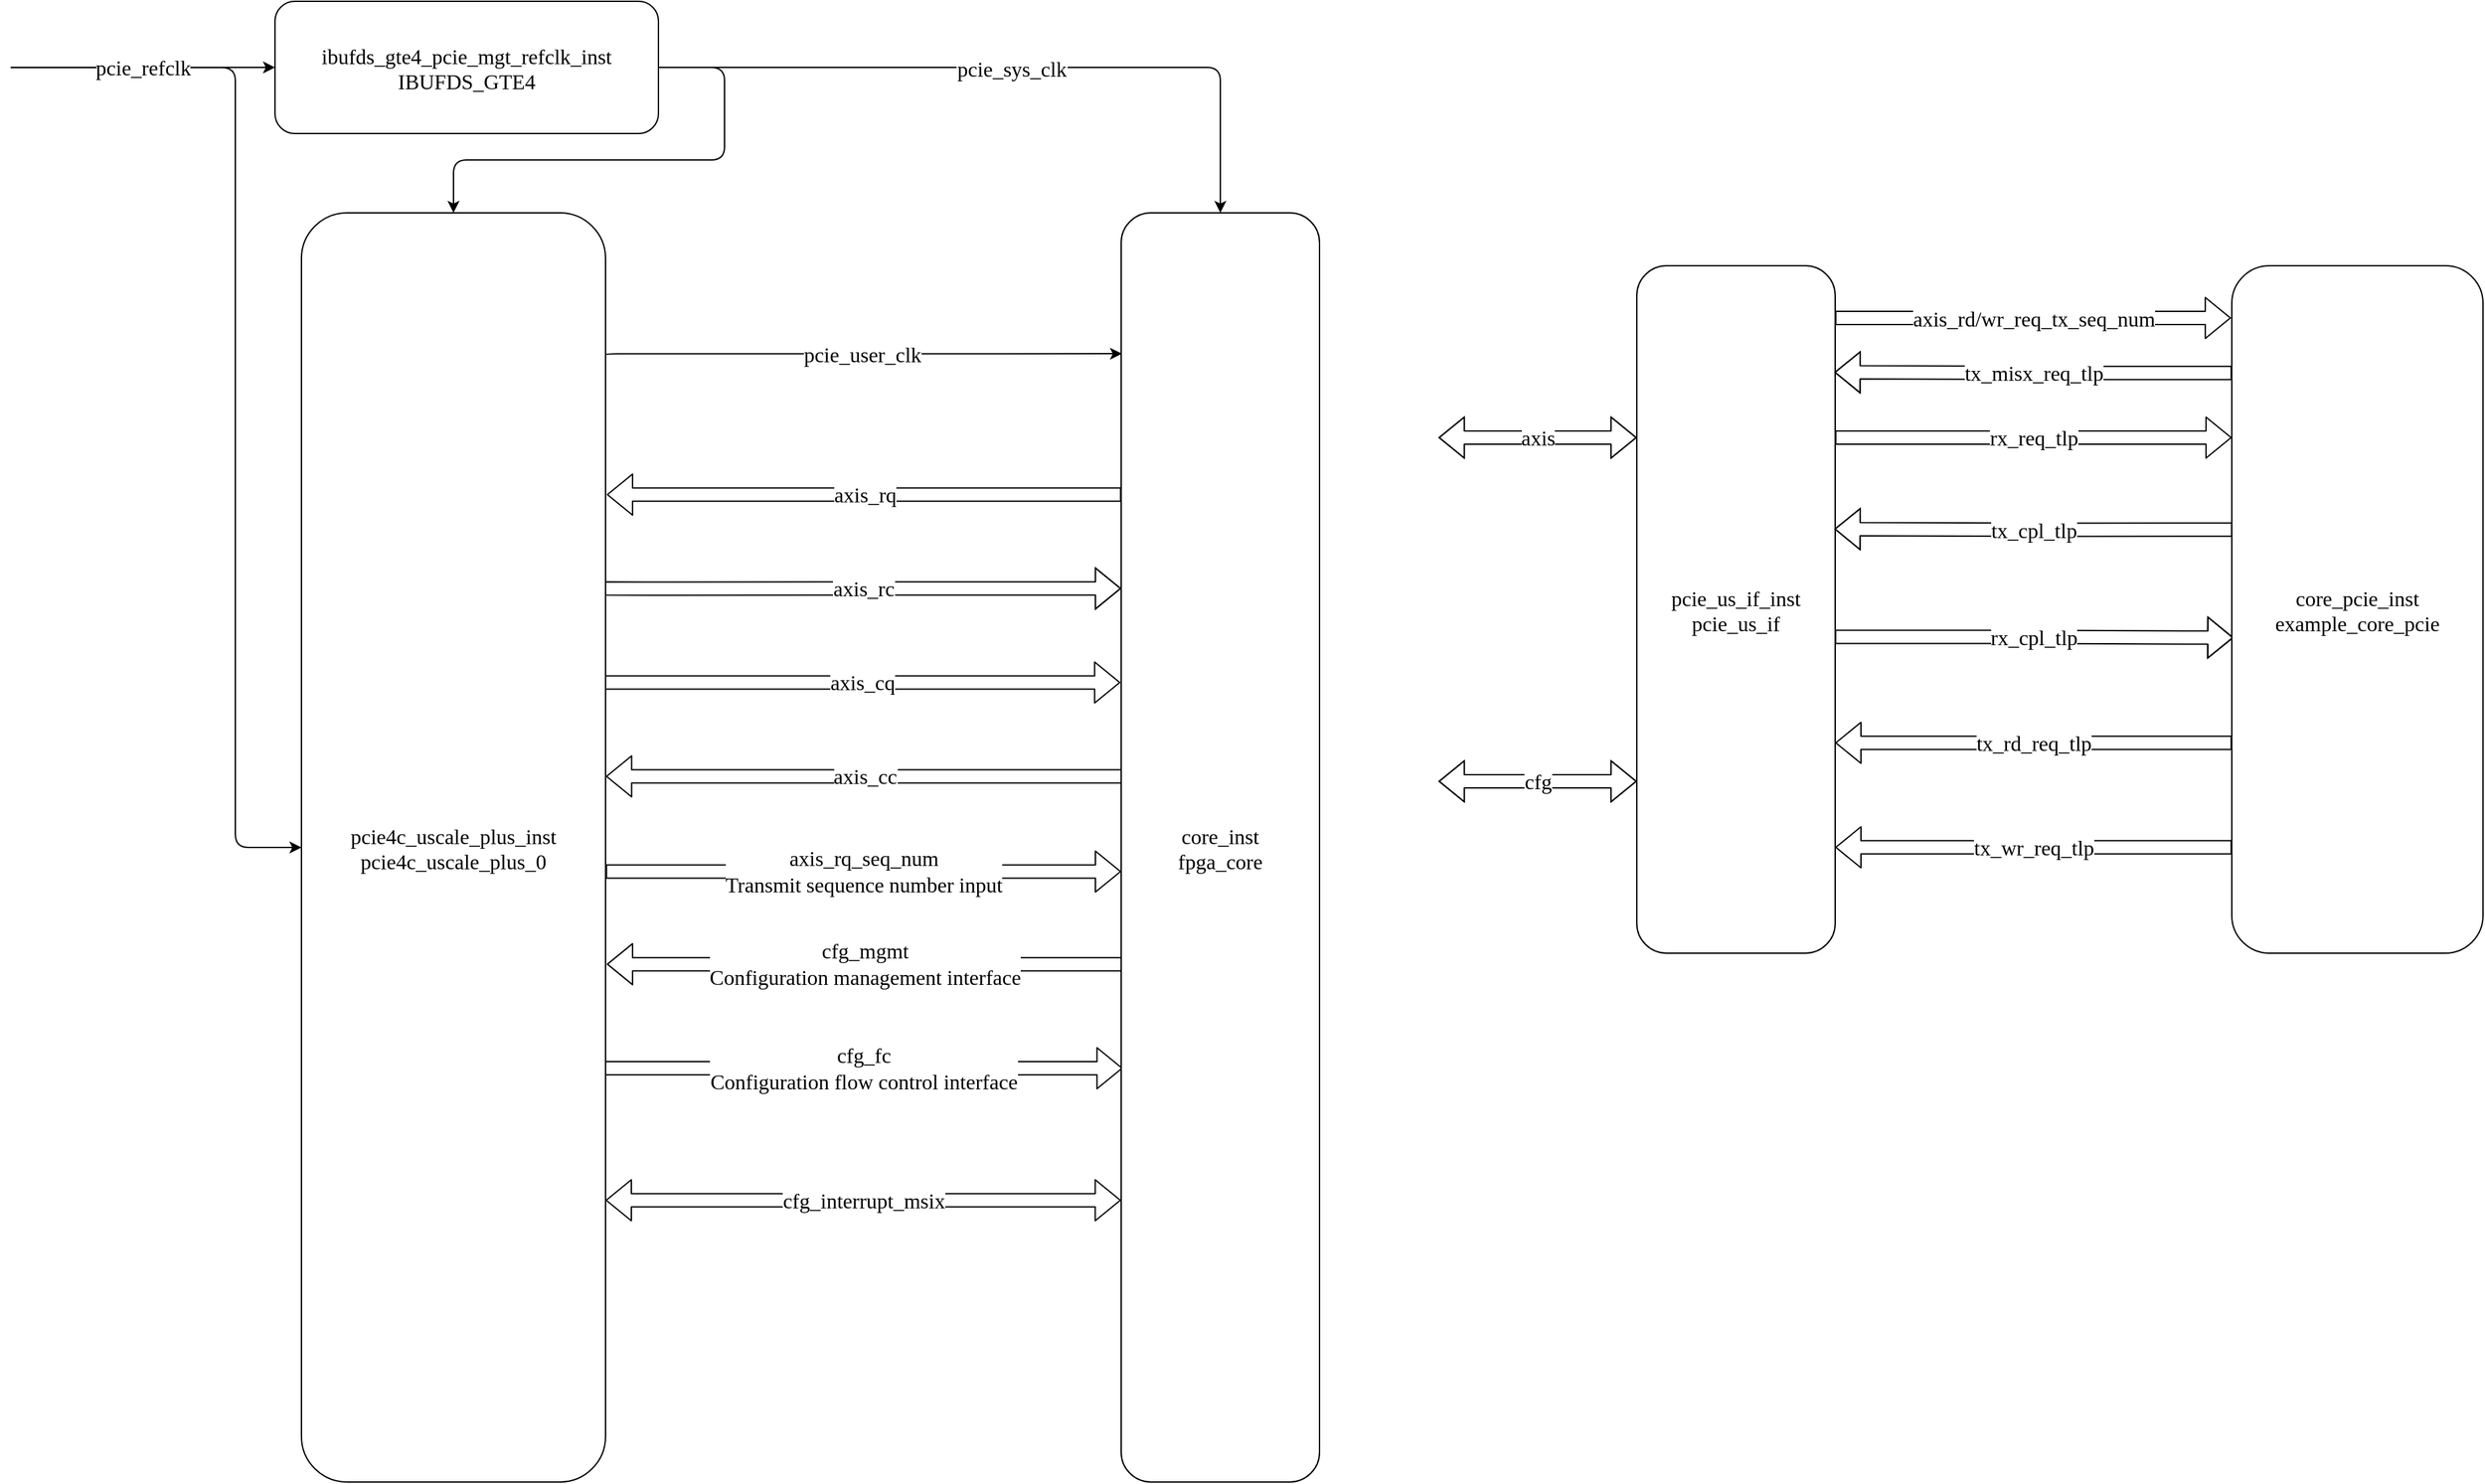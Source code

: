 <mxfile>
    <diagram id="QEwpItdeR5jyXn-44aS1" name="u50">
        <mxGraphModel dx="864" dy="512" grid="1" gridSize="10" guides="1" tooltips="1" connect="1" arrows="1" fold="1" page="1" pageScale="1" pageWidth="827" pageHeight="1169" math="0" shadow="0">
            <root>
                <mxCell id="0"/>
                <mxCell id="1" parent="0"/>
                <mxCell id="11" value="" style="edgeStyle=orthogonalEdgeStyle;html=1;fontFamily=Verdana;fontSize=16;fontColor=default;entryX=0.5;entryY=0;entryDx=0;entryDy=0;exitX=1;exitY=0.5;exitDx=0;exitDy=0;" parent="1" source="4" target="6" edge="1">
                    <mxGeometry relative="1" as="geometry">
                        <mxPoint x="740" y="330" as="targetPoint"/>
                        <Array as="points">
                            <mxPoint x="660" y="330"/>
                            <mxPoint x="660" y="400"/>
                            <mxPoint x="455" y="400"/>
                        </Array>
                    </mxGeometry>
                </mxCell>
                <mxCell id="14" value="pcie_sys_clk" style="edgeStyle=orthogonalEdgeStyle;entryX=0.5;entryY=0;entryDx=0;entryDy=0;fontFamily=Verdana;fontSize=16;fontColor=default;" parent="1" source="4" target="8" edge="1">
                    <mxGeometry relative="1" as="geometry">
                        <Array as="points">
                            <mxPoint x="1035" y="330"/>
                        </Array>
                    </mxGeometry>
                </mxCell>
                <mxCell id="4" value="ibufds_gte4_pcie_mgt_refclk_inst&#xa;IBUFDS_GTE4" style="rounded=1;fontFamily=Verdana;fontSize=16;fontColor=default;labelBackgroundColor=none;labelBorderColor=none;" parent="1" vertex="1">
                    <mxGeometry x="320" y="280" width="290" height="100" as="geometry"/>
                </mxCell>
                <mxCell id="12" value="pcie_user_clk" style="edgeStyle=orthogonalEdgeStyle;html=1;fontFamily=Verdana;fontSize=16;fontColor=default;entryX=0.004;entryY=0.111;entryDx=0;entryDy=0;exitX=0.996;exitY=0.113;exitDx=0;exitDy=0;exitPerimeter=0;entryPerimeter=0;" parent="1" source="6" target="8" edge="1">
                    <mxGeometry relative="1" as="geometry">
                        <mxPoint x="790" y="565" as="targetPoint"/>
                        <Array as="points">
                            <mxPoint x="569" y="547"/>
                        </Array>
                    </mxGeometry>
                </mxCell>
                <mxCell id="16" value="axis_rc" style="edgeStyle=orthogonalEdgeStyle;html=1;entryX=0;entryY=0.296;entryDx=0;entryDy=0;fontFamily=Verdana;fontSize=16;fontColor=default;entryPerimeter=0;shape=flexArrow;labelBackgroundColor=default;exitX=0.996;exitY=0.296;exitDx=0;exitDy=0;exitPerimeter=0;" parent="1" source="6" target="8" edge="1">
                    <mxGeometry relative="1" as="geometry">
                        <mxPoint x="590" y="780" as="sourcePoint"/>
                        <Array as="points">
                            <mxPoint x="600" y="724"/>
                            <mxPoint x="600" y="724"/>
                        </Array>
                    </mxGeometry>
                </mxCell>
                <mxCell id="17" value="axis_cq" style="edgeStyle=orthogonalEdgeStyle;shape=flexArrow;html=1;entryX=-0.004;entryY=0.37;entryDx=0;entryDy=0;entryPerimeter=0;labelBackgroundColor=default;strokeWidth=1;fontFamily=Verdana;fontSize=16;fontColor=default;targetPerimeterSpacing=0;exitX=0.996;exitY=0.37;exitDx=0;exitDy=0;exitPerimeter=0;" parent="1" source="6" target="8" edge="1">
                    <mxGeometry relative="1" as="geometry"/>
                </mxCell>
                <mxCell id="24" value="axis_rq_seq_num&lt;br style=&quot;font-size: 16px;&quot;&gt;Transmit sequence number input" style="edgeStyle=orthogonalEdgeStyle;shape=flexArrow;html=1;entryX=0;entryY=0.519;entryDx=0;entryDy=0;entryPerimeter=0;labelBackgroundColor=default;strokeWidth=1;fontFamily=Verdana;fontSize=16;fontColor=default;startArrow=none;startFill=0;targetPerimeterSpacing=0;exitX=1.001;exitY=0.519;exitDx=0;exitDy=0;exitPerimeter=0;" parent="1" source="6" target="8" edge="1">
                    <mxGeometry relative="1" as="geometry"/>
                </mxCell>
                <mxCell id="26" value="cfg_fc&lt;br style=&quot;font-size: 16px;&quot;&gt;Configuration flow control interface" style="edgeStyle=orthogonalEdgeStyle;shape=flexArrow;html=1;entryX=0.008;entryY=0.674;entryDx=0;entryDy=0;entryPerimeter=0;labelBackgroundColor=default;strokeWidth=1;fontFamily=Verdana;fontSize=16;fontColor=default;startArrow=none;startFill=0;targetPerimeterSpacing=0;exitX=0.996;exitY=0.674;exitDx=0;exitDy=0;exitPerimeter=0;" parent="1" source="6" target="8" edge="1">
                    <mxGeometry relative="1" as="geometry">
                        <mxPoint x="570" y="1080" as="sourcePoint"/>
                    </mxGeometry>
                </mxCell>
                <mxCell id="27" value="cfg_interrupt_msix" style="edgeStyle=orthogonalEdgeStyle;shape=flexArrow;html=1;entryX=-0.001;entryY=0.778;entryDx=0;entryDy=0;entryPerimeter=0;labelBackgroundColor=default;strokeWidth=1;fontFamily=Verdana;fontSize=16;fontColor=default;startArrow=block;startFill=0;targetPerimeterSpacing=0;exitX=1;exitY=0.778;exitDx=0;exitDy=0;exitPerimeter=0;" parent="1" source="6" target="8" edge="1">
                    <mxGeometry relative="1" as="geometry"/>
                </mxCell>
                <mxCell id="6" value="pcie4c_uscale_plus_inst&#xa;pcie4c_uscale_plus_0" style="rounded=1;fontFamily=Verdana;fontSize=16;fontColor=default;labelBackgroundColor=none;labelBorderColor=none;" parent="1" vertex="1">
                    <mxGeometry x="340" y="440" width="230" height="960" as="geometry"/>
                </mxCell>
                <mxCell id="15" value="axis_rq" style="edgeStyle=orthogonalEdgeStyle;html=1;entryX=1.004;entryY=0.222;entryDx=0;entryDy=0;fontFamily=Verdana;fontSize=16;fontColor=default;entryPerimeter=0;shape=flexArrow;labelBackgroundColor=default;exitX=0;exitY=0.222;exitDx=0;exitDy=0;exitPerimeter=0;strokeWidth=1;targetPerimeterSpacing=0;" parent="1" source="8" target="6" edge="1">
                    <mxGeometry relative="1" as="geometry">
                        <mxPoint x="920" y="600" as="sourcePoint"/>
                        <Array as="points"/>
                    </mxGeometry>
                </mxCell>
                <mxCell id="18" value="axis_cc" style="edgeStyle=orthogonalEdgeStyle;shape=flexArrow;html=1;entryX=1.001;entryY=0.444;entryDx=0;entryDy=0;entryPerimeter=0;labelBackgroundColor=default;strokeWidth=1;fontFamily=Verdana;fontSize=16;fontColor=default;targetPerimeterSpacing=0;exitX=0.004;exitY=0.444;exitDx=0;exitDy=0;exitPerimeter=0;" parent="1" source="8" target="6" edge="1">
                    <mxGeometry relative="1" as="geometry"/>
                </mxCell>
                <mxCell id="25" value="cfg_mgmt&lt;br style=&quot;font-size: 16px;&quot;&gt;Configuration management interface" style="edgeStyle=orthogonalEdgeStyle;shape=flexArrow;html=1;entryX=1.004;entryY=0.592;entryDx=0;entryDy=0;entryPerimeter=0;labelBackgroundColor=default;strokeWidth=1;fontFamily=Verdana;fontSize=16;fontColor=default;startArrow=none;startFill=0;targetPerimeterSpacing=0;exitX=0.006;exitY=0.592;exitDx=0;exitDy=0;exitPerimeter=0;" parent="1" source="8" target="6" edge="1">
                    <mxGeometry relative="1" as="geometry"/>
                </mxCell>
                <mxCell id="8" value="core_inst&#xa;fpga_core" style="rounded=1;fontFamily=Verdana;fontSize=16;fontColor=default;labelBackgroundColor=none;labelBorderColor=none;" parent="1" vertex="1">
                    <mxGeometry x="960" y="440" width="150" height="960" as="geometry"/>
                </mxCell>
                <mxCell id="13" style="edgeStyle=orthogonalEdgeStyle;html=1;entryX=0;entryY=0.5;entryDx=0;entryDy=0;fontFamily=Verdana;fontSize=16;fontColor=default;" parent="1" target="6" edge="1">
                    <mxGeometry relative="1" as="geometry">
                        <mxPoint x="120.0" y="330.077" as="sourcePoint"/>
                        <Array as="points">
                            <mxPoint x="290" y="330"/>
                            <mxPoint x="290" y="920"/>
                        </Array>
                    </mxGeometry>
                </mxCell>
                <mxCell id="10" value="pcie_refclk" style="edgeStyle=none;html=1;fontFamily=Verdana;fontSize=16;fontColor=default;" parent="1" edge="1">
                    <mxGeometry relative="1" as="geometry">
                        <mxPoint x="120" y="330" as="sourcePoint"/>
                        <mxPoint x="320" y="330" as="targetPoint"/>
                    </mxGeometry>
                </mxCell>
                <mxCell id="29" value="axis" style="edgeStyle=orthogonalEdgeStyle;shape=flexArrow;html=1;labelBackgroundColor=default;strokeWidth=1;fontFamily=Verdana;fontSize=16;fontColor=default;startArrow=block;startFill=0;targetPerimeterSpacing=0;exitX=0;exitY=0.25;exitDx=0;exitDy=0;" parent="1" source="20" edge="1">
                    <mxGeometry relative="1" as="geometry">
                        <mxPoint x="1200" y="610" as="targetPoint"/>
                    </mxGeometry>
                </mxCell>
                <mxCell id="30" value="rx_req_tlp" style="edgeStyle=orthogonalEdgeStyle;shape=flexArrow;html=1;entryX=0;entryY=0.25;entryDx=0;entryDy=0;labelBackgroundColor=default;strokeWidth=1;fontFamily=Verdana;fontSize=16;fontColor=default;startArrow=none;startFill=0;targetPerimeterSpacing=0;exitX=1;exitY=0.25;exitDx=0;exitDy=0;" parent="1" source="20" target="21" edge="1">
                    <mxGeometry relative="1" as="geometry"/>
                </mxCell>
                <mxCell id="32" value="rx_cpl_tlp" style="edgeStyle=orthogonalEdgeStyle;shape=flexArrow;html=1;entryX=0.007;entryY=0.541;entryDx=0;entryDy=0;labelBackgroundColor=default;strokeWidth=1;fontFamily=Verdana;fontSize=16;fontColor=default;startArrow=none;startFill=0;targetPerimeterSpacing=0;exitX=0.999;exitY=0.54;exitDx=0;exitDy=0;exitPerimeter=0;entryPerimeter=0;" parent="1" source="20" target="21" edge="1">
                    <mxGeometry relative="1" as="geometry"/>
                </mxCell>
                <mxCell id="36" value="axis_rd/wr_req_tx_seq_num" style="edgeStyle=orthogonalEdgeStyle;shape=flexArrow;html=1;entryX=-0.003;entryY=0.076;entryDx=0;entryDy=0;entryPerimeter=0;labelBackgroundColor=default;strokeWidth=1;fontFamily=Verdana;fontSize=16;fontColor=default;startArrow=none;startFill=0;targetPerimeterSpacing=0;exitX=1;exitY=0.076;exitDx=0;exitDy=0;exitPerimeter=0;" parent="1" source="20" target="21" edge="1">
                    <mxGeometry relative="1" as="geometry"/>
                </mxCell>
                <mxCell id="20" value="pcie_us_if_inst&#xa;pcie_us_if" style="rounded=1;fontFamily=Verdana;fontSize=16;fontColor=default;labelBackgroundColor=none;labelBorderColor=none;" parent="1" vertex="1">
                    <mxGeometry x="1350" y="480" width="150" height="520" as="geometry"/>
                </mxCell>
                <mxCell id="31" value="tx_cpl_tlp" style="edgeStyle=orthogonalEdgeStyle;shape=flexArrow;html=1;entryX=0.996;entryY=0.383;entryDx=0;entryDy=0;labelBackgroundColor=default;strokeWidth=1;fontFamily=Verdana;fontSize=16;fontColor=default;startArrow=none;startFill=0;targetPerimeterSpacing=0;entryPerimeter=0;exitX=0.002;exitY=0.384;exitDx=0;exitDy=0;exitPerimeter=0;" parent="1" source="21" target="20" edge="1">
                    <mxGeometry relative="1" as="geometry"/>
                </mxCell>
                <mxCell id="33" value="tx_rd_req_tlp" style="edgeStyle=orthogonalEdgeStyle;shape=flexArrow;html=1;entryX=1;entryY=0.694;entryDx=0;entryDy=0;entryPerimeter=0;labelBackgroundColor=default;strokeWidth=1;fontFamily=Verdana;fontSize=16;fontColor=default;startArrow=none;startFill=0;targetPerimeterSpacing=0;exitX=0;exitY=0.694;exitDx=0;exitDy=0;exitPerimeter=0;" parent="1" source="21" target="20" edge="1">
                    <mxGeometry relative="1" as="geometry"/>
                </mxCell>
                <mxCell id="34" value="tx_wr_req_tlp" style="edgeStyle=orthogonalEdgeStyle;shape=flexArrow;html=1;entryX=1;entryY=0.846;entryDx=0;entryDy=0;entryPerimeter=0;labelBackgroundColor=default;strokeWidth=1;fontFamily=Verdana;fontSize=16;fontColor=default;startArrow=none;startFill=0;targetPerimeterSpacing=0;exitX=0;exitY=0.846;exitDx=0;exitDy=0;exitPerimeter=0;" parent="1" source="21" target="20" edge="1">
                    <mxGeometry relative="1" as="geometry"/>
                </mxCell>
                <mxCell id="35" value="tx_misx_req_tlp" style="edgeStyle=orthogonalEdgeStyle;shape=flexArrow;html=1;entryX=0.996;entryY=0.155;entryDx=0;entryDy=0;entryPerimeter=0;labelBackgroundColor=default;strokeWidth=1;fontFamily=Verdana;fontSize=16;fontColor=default;startArrow=none;startFill=0;targetPerimeterSpacing=0;exitX=0;exitY=0.156;exitDx=0;exitDy=0;exitPerimeter=0;" parent="1" source="21" target="20" edge="1">
                    <mxGeometry relative="1" as="geometry"/>
                </mxCell>
                <mxCell id="21" value="core_pcie_inst&#xa;example_core_pcie" style="rounded=1;fontFamily=Verdana;fontSize=16;fontColor=default;labelBackgroundColor=none;labelBorderColor=none;" parent="1" vertex="1">
                    <mxGeometry x="1800" y="480" width="190" height="520" as="geometry"/>
                </mxCell>
                <mxCell id="37" value="cfg" style="edgeStyle=orthogonalEdgeStyle;shape=flexArrow;html=1;labelBackgroundColor=default;strokeWidth=1;fontFamily=Verdana;fontSize=16;fontColor=default;startArrow=block;startFill=0;targetPerimeterSpacing=0;exitX=0;exitY=0.75;exitDx=0;exitDy=0;" parent="1" source="20" edge="1">
                    <mxGeometry relative="1" as="geometry">
                        <mxPoint x="1200" y="870" as="targetPoint"/>
                        <mxPoint x="1300" y="860" as="sourcePoint"/>
                    </mxGeometry>
                </mxCell>
            </root>
        </mxGraphModel>
    </diagram>
    <diagram id="c25RUMDWbvMs9f6a4FNO" name="cq">
        <mxGraphModel dx="864" dy="512" grid="1" gridSize="10" guides="1" tooltips="1" connect="1" arrows="1" fold="1" page="1" pageScale="1" pageWidth="827" pageHeight="1169" math="0" shadow="0">
            <root>
                <mxCell id="0"/>
                <mxCell id="1" parent="0"/>
                <mxCell id="vtXwwMmjgFwjvL-cuoDa-1" value="rd_req0" style="whiteSpace=wrap;html=1;fontFamily=Verdana;fillColor=#d5e8d4;strokeColor=#82b366;" vertex="1" parent="1">
                    <mxGeometry x="440" y="80" width="120" height="40" as="geometry"/>
                </mxCell>
                <mxCell id="vtXwwMmjgFwjvL-cuoDa-2" value="" style="whiteSpace=wrap;html=1;fontFamily=Verdana;" vertex="1" parent="1">
                    <mxGeometry x="320" y="80" width="120" height="40" as="geometry"/>
                </mxCell>
                <mxCell id="vtXwwMmjgFwjvL-cuoDa-3" value="rd_req1" style="whiteSpace=wrap;html=1;fontFamily=Verdana;fillColor=#d5e8d4;strokeColor=#82b366;" vertex="1" parent="1">
                    <mxGeometry x="200" y="80" width="120" height="40" as="geometry"/>
                </mxCell>
                <mxCell id="vtXwwMmjgFwjvL-cuoDa-4" value="" style="whiteSpace=wrap;html=1;fontFamily=Verdana;" vertex="1" parent="1">
                    <mxGeometry x="80" y="80" width="120" height="40" as="geometry"/>
                </mxCell>
                <mxCell id="vtXwwMmjgFwjvL-cuoDa-5" value="128 bits" style="shape=crossbar;whiteSpace=wrap;html=1;rounded=1;labelBackgroundColor=default;fontFamily=Verdana;" vertex="1" parent="1">
                    <mxGeometry x="440" y="50" width="120" height="20" as="geometry"/>
                </mxCell>
                <mxCell id="vtXwwMmjgFwjvL-cuoDa-6" value="rd_req0" style="whiteSpace=wrap;html=1;fontFamily=Verdana;fillColor=#d5e8d4;strokeColor=#82b366;" vertex="1" parent="1">
                    <mxGeometry x="440" y="160" width="120" height="40" as="geometry"/>
                </mxCell>
                <mxCell id="vtXwwMmjgFwjvL-cuoDa-7" value="" style="whiteSpace=wrap;html=1;fontFamily=Verdana;" vertex="1" parent="1">
                    <mxGeometry x="320" y="160" width="120" height="40" as="geometry"/>
                </mxCell>
                <mxCell id="vtXwwMmjgFwjvL-cuoDa-8" value="wr_req_hd" style="whiteSpace=wrap;html=1;fontFamily=Verdana;fillColor=#d5e8d4;strokeColor=#82b366;" vertex="1" parent="1">
                    <mxGeometry x="200" y="160" width="120" height="40" as="geometry"/>
                </mxCell>
                <mxCell id="vtXwwMmjgFwjvL-cuoDa-9" value="wr_req_pd" style="whiteSpace=wrap;html=1;fontFamily=Verdana;fillColor=#dae8fc;strokeColor=#6c8ebf;" vertex="1" parent="1">
                    <mxGeometry x="80" y="160" width="120" height="40" as="geometry"/>
                </mxCell>
            </root>
        </mxGraphModel>
    </diagram>
</mxfile>